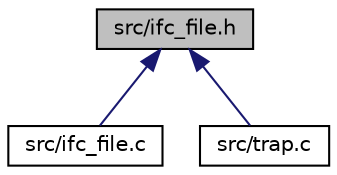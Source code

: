 digraph "src/ifc_file.h"
{
  edge [fontname="Helvetica",fontsize="10",labelfontname="Helvetica",labelfontsize="10"];
  node [fontname="Helvetica",fontsize="10",shape=record];
  Node1 [label="src/ifc_file.h",height=0.2,width=0.4,color="black", fillcolor="grey75", style="filled", fontcolor="black"];
  Node1 -> Node2 [dir="back",color="midnightblue",fontsize="10",style="solid",fontname="Helvetica"];
  Node2 [label="src/ifc_file.c",height=0.2,width=0.4,color="black", fillcolor="white", style="filled",URL="$ifc__file_8c.html",tooltip="TRAP file interfaces. "];
  Node1 -> Node3 [dir="back",color="midnightblue",fontsize="10",style="solid",fontname="Helvetica"];
  Node3 [label="src/trap.c",height=0.2,width=0.4,color="black", fillcolor="white", style="filled",URL="$trap_8c.html",tooltip="TRAP library base. "];
}
